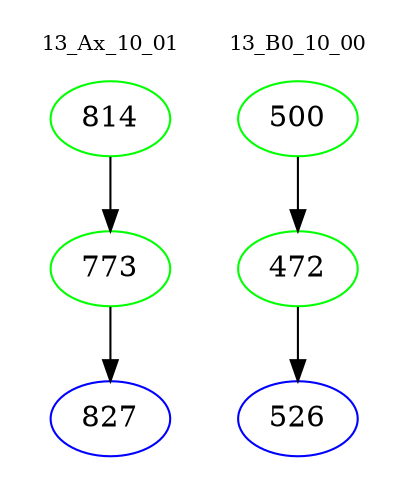 digraph{
subgraph cluster_0 {
color = white
label = "13_Ax_10_01";
fontsize=10;
T0_814 [label="814", color="green"]
T0_814 -> T0_773 [color="black"]
T0_773 [label="773", color="green"]
T0_773 -> T0_827 [color="black"]
T0_827 [label="827", color="blue"]
}
subgraph cluster_1 {
color = white
label = "13_B0_10_00";
fontsize=10;
T1_500 [label="500", color="green"]
T1_500 -> T1_472 [color="black"]
T1_472 [label="472", color="green"]
T1_472 -> T1_526 [color="black"]
T1_526 [label="526", color="blue"]
}
}
